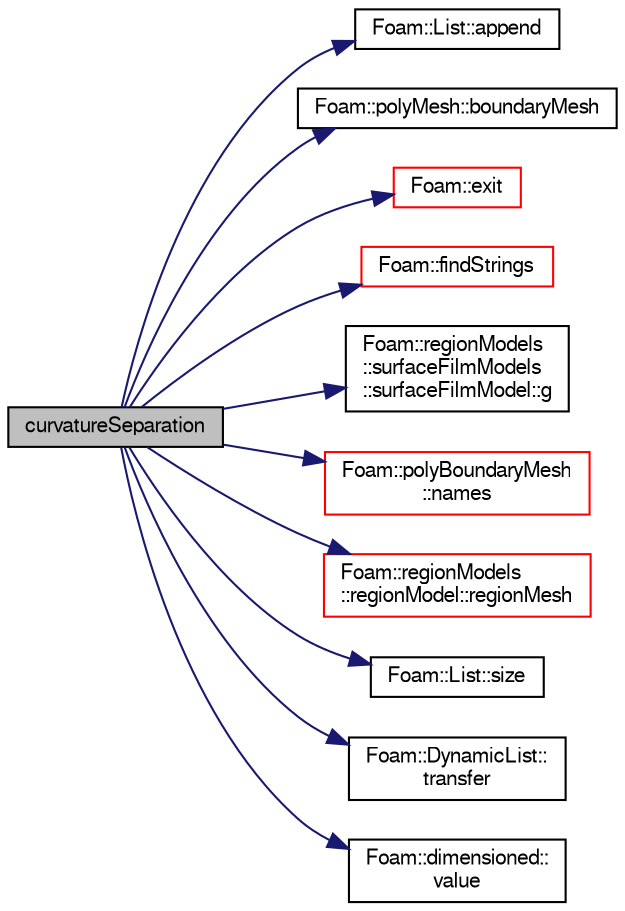 digraph "curvatureSeparation"
{
  bgcolor="transparent";
  edge [fontname="FreeSans",fontsize="10",labelfontname="FreeSans",labelfontsize="10"];
  node [fontname="FreeSans",fontsize="10",shape=record];
  rankdir="LR";
  Node0 [label="curvatureSeparation",height=0.2,width=0.4,color="black", fillcolor="grey75", style="filled", fontcolor="black"];
  Node0 -> Node1 [color="midnightblue",fontsize="10",style="solid",fontname="FreeSans"];
  Node1 [label="Foam::List::append",height=0.2,width=0.4,color="black",URL="$a25694.html#a399dd2bf0d9a32016717dc90126f016b",tooltip="Append an element at the end of the list. "];
  Node0 -> Node2 [color="midnightblue",fontsize="10",style="solid",fontname="FreeSans"];
  Node2 [label="Foam::polyMesh::boundaryMesh",height=0.2,width=0.4,color="black",URL="$a27410.html#a9f2b68c134340291eda6197f47f25484",tooltip="Return boundary mesh. "];
  Node0 -> Node3 [color="midnightblue",fontsize="10",style="solid",fontname="FreeSans"];
  Node3 [label="Foam::exit",height=0.2,width=0.4,color="red",URL="$a21124.html#a06ca7250d8e89caf05243ec094843642"];
  Node0 -> Node50 [color="midnightblue",fontsize="10",style="solid",fontname="FreeSans"];
  Node50 [label="Foam::findStrings",height=0.2,width=0.4,color="red",URL="$a21124.html#a24d78dbd0055269ca2a05f27a1edebff",tooltip="Return true if string matches one of the regular expressions. "];
  Node0 -> Node56 [color="midnightblue",fontsize="10",style="solid",fontname="FreeSans"];
  Node56 [label="Foam::regionModels\l::surfaceFilmModels\l::surfaceFilmModel::g",height=0.2,width=0.4,color="black",URL="$a29178.html#ac3e3783d2bb513b921a2c7f860a2af10",tooltip="Return the accleration due to gravity. "];
  Node0 -> Node57 [color="midnightblue",fontsize="10",style="solid",fontname="FreeSans"];
  Node57 [label="Foam::polyBoundaryMesh\l::names",height=0.2,width=0.4,color="red",URL="$a27402.html#ada6aa4fc7adb36994dc5e27d319a3acc",tooltip="Return a list of patch names. "];
  Node0 -> Node59 [color="midnightblue",fontsize="10",style="solid",fontname="FreeSans"];
  Node59 [label="Foam::regionModels\l::regionModel::regionMesh",height=0.2,width=0.4,color="red",URL="$a28998.html#a89a37969c20983ee143c612486ce5313",tooltip="Return the region mesh database. "];
  Node0 -> Node72 [color="midnightblue",fontsize="10",style="solid",fontname="FreeSans"];
  Node72 [label="Foam::List::size",height=0.2,width=0.4,color="black",URL="$a25694.html#a8a5f6fa29bd4b500caf186f60245b384",tooltip="Override size to be inconsistent with allocated storage. "];
  Node0 -> Node73 [color="midnightblue",fontsize="10",style="solid",fontname="FreeSans"];
  Node73 [label="Foam::DynamicList::\ltransfer",height=0.2,width=0.4,color="black",URL="$a25890.html#a25ad1d2084d16b234b0cf91c07e832c0",tooltip="Transfer contents of the argument List into this. "];
  Node0 -> Node68 [color="midnightblue",fontsize="10",style="solid",fontname="FreeSans"];
  Node68 [label="Foam::dimensioned::\lvalue",height=0.2,width=0.4,color="black",URL="$a26366.html#a7948200a26c85fc3a83ffa510a91d668",tooltip="Return const reference to value. "];
}
